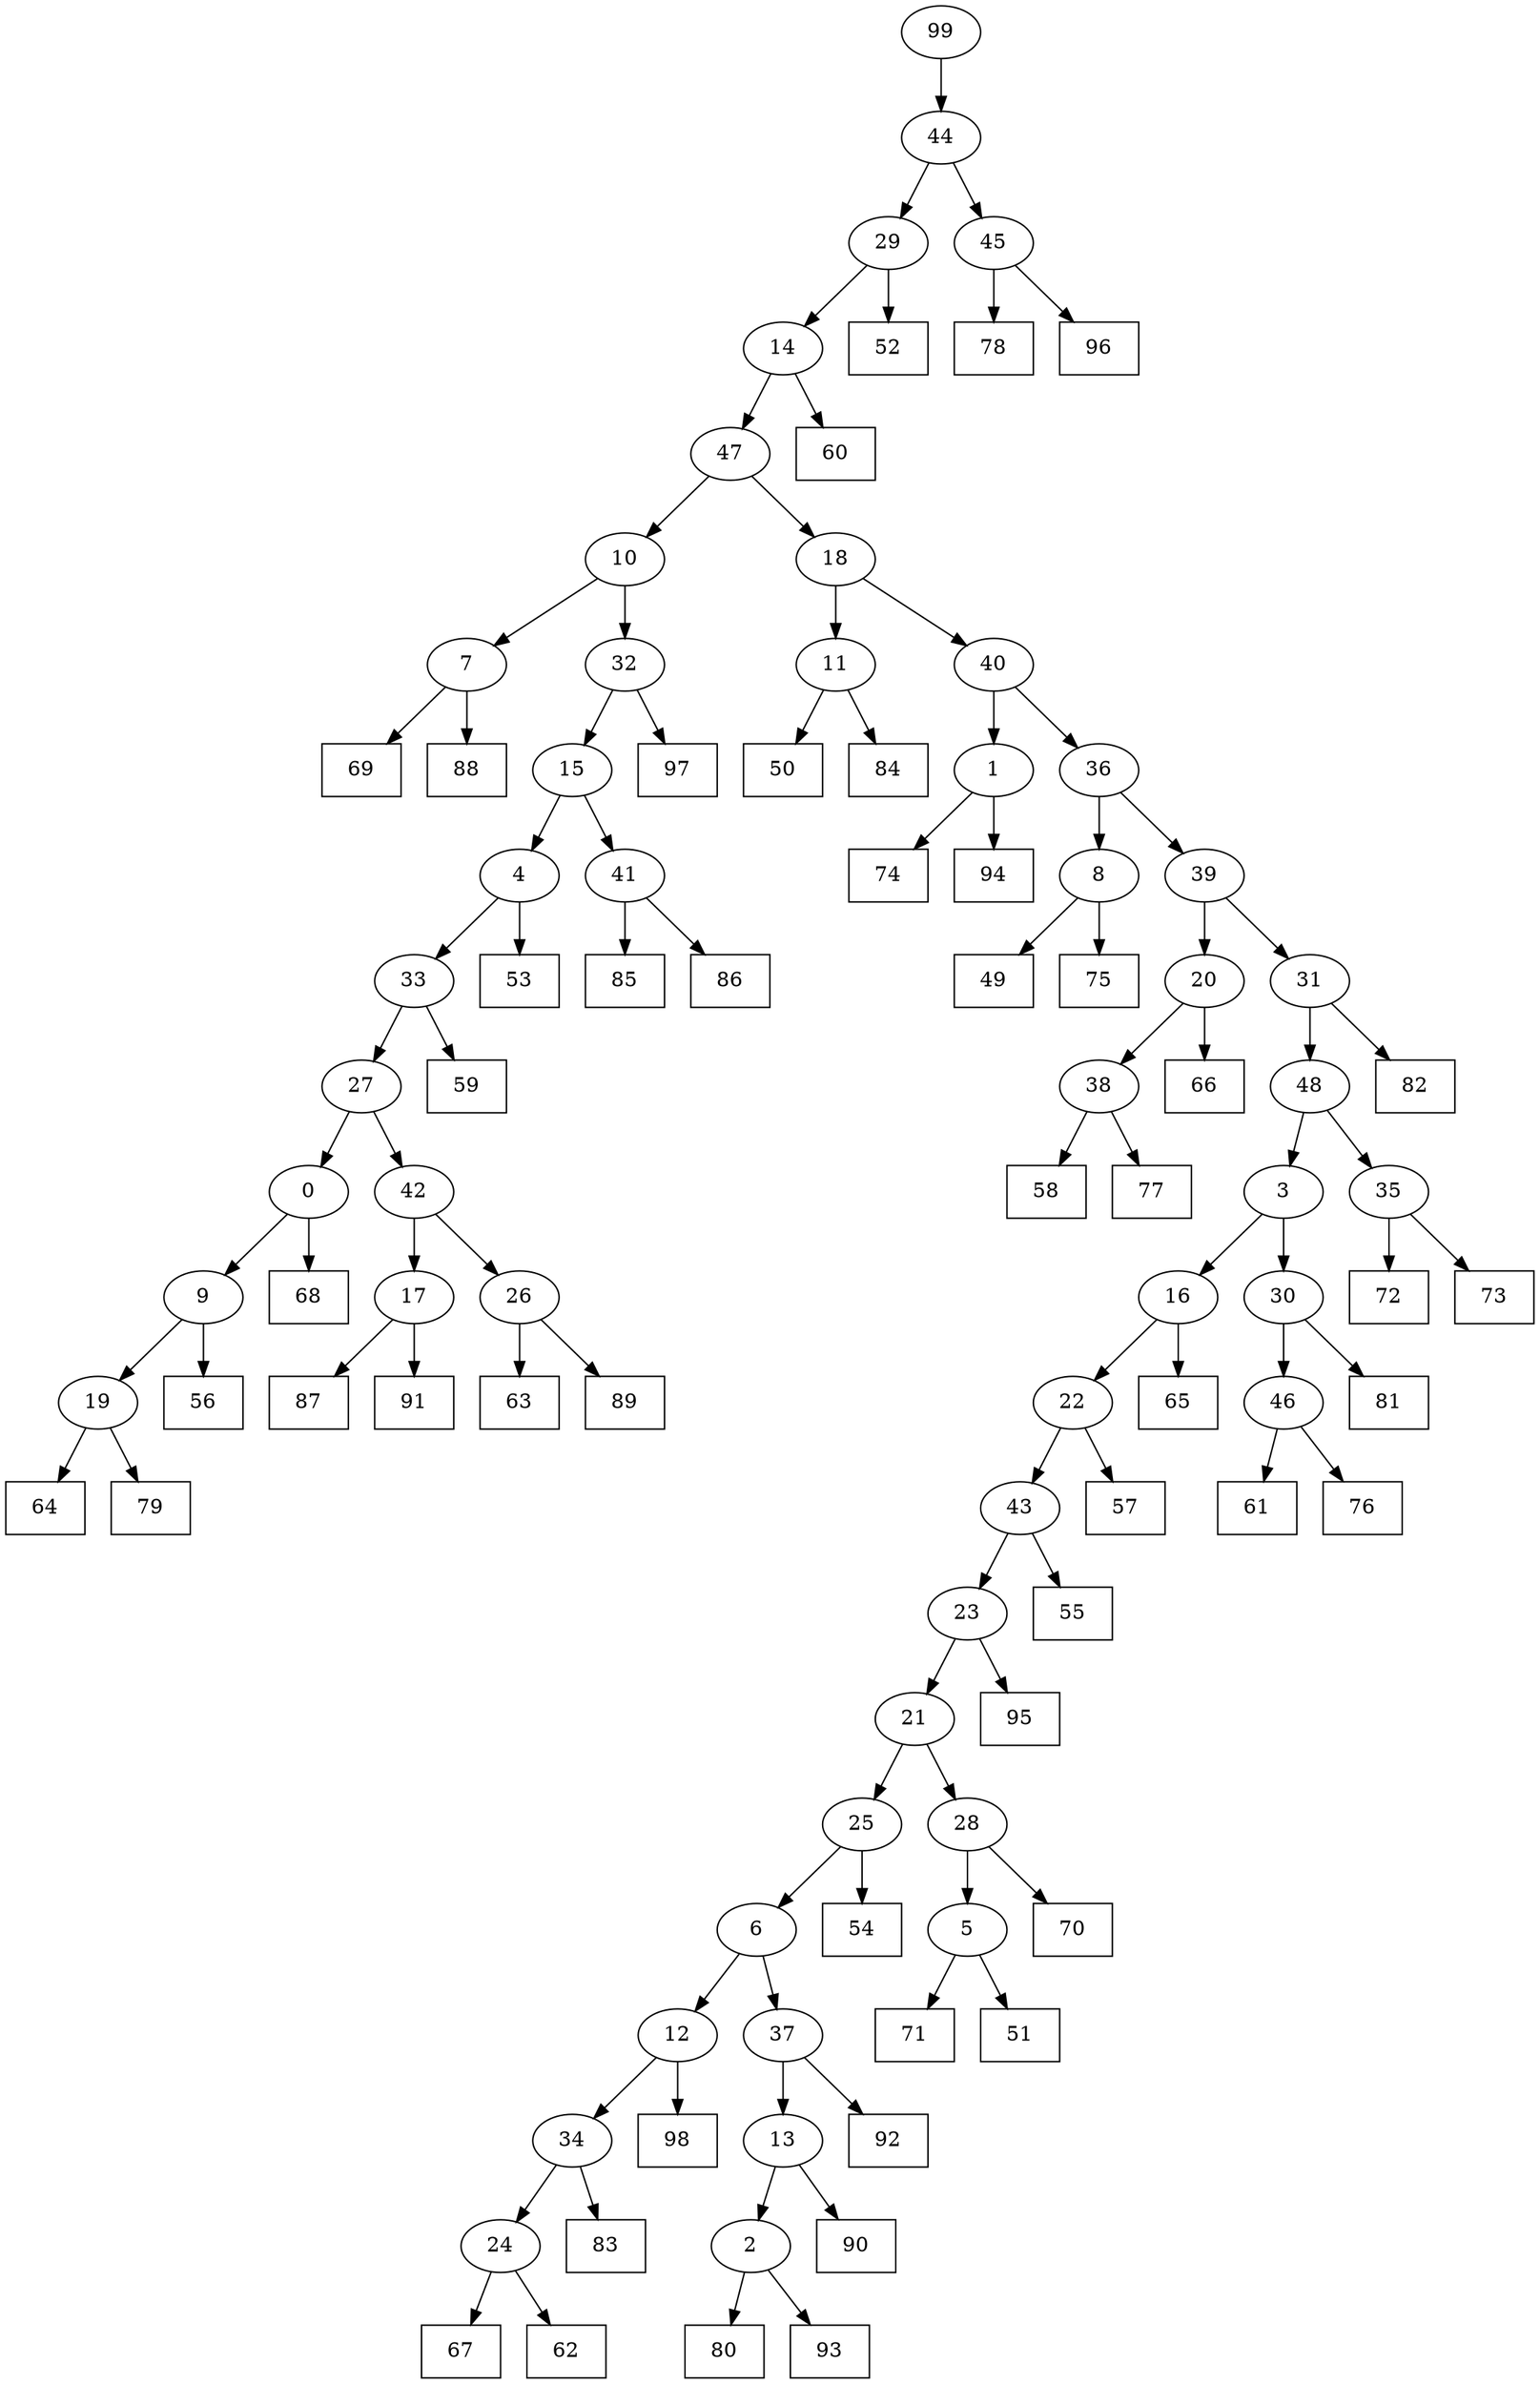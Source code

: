 digraph G {
0[label="0"];
1[label="1"];
2[label="2"];
3[label="3"];
4[label="4"];
5[label="5"];
6[label="6"];
7[label="7"];
8[label="8"];
9[label="9"];
10[label="10"];
11[label="11"];
12[label="12"];
13[label="13"];
14[label="14"];
15[label="15"];
16[label="16"];
17[label="17"];
18[label="18"];
19[label="19"];
20[label="20"];
21[label="21"];
22[label="22"];
23[label="23"];
24[label="24"];
25[label="25"];
26[label="26"];
27[label="27"];
28[label="28"];
29[label="29"];
30[label="30"];
31[label="31"];
32[label="32"];
33[label="33"];
34[label="34"];
35[label="35"];
36[label="36"];
37[label="37"];
38[label="38"];
39[label="39"];
40[label="40"];
41[label="41"];
42[label="42"];
43[label="43"];
44[label="44"];
45[label="45"];
46[label="46"];
47[label="47"];
48[label="48"];
49[shape=box,label="61"];
50[shape=box,label="80"];
51[shape=box,label="54"];
52[shape=box,label="64"];
53[shape=box,label="70"];
54[shape=box,label="66"];
55[shape=box,label="97"];
56[shape=box,label="58"];
57[shape=box,label="78"];
58[shape=box,label="65"];
59[shape=box,label="59"];
60[shape=box,label="53"];
61[shape=box,label="98"];
62[shape=box,label="55"];
63[shape=box,label="81"];
64[shape=box,label="72"];
65[shape=box,label="96"];
66[shape=box,label="69"];
67[shape=box,label="71"];
68[shape=box,label="95"];
69[shape=box,label="73"];
70[shape=box,label="87"];
71[shape=box,label="51"];
72[shape=box,label="63"];
73[shape=box,label="60"];
74[shape=box,label="56"];
75[shape=box,label="88"];
76[shape=box,label="49"];
77[shape=box,label="82"];
78[shape=box,label="74"];
79[shape=box,label="77"];
80[shape=box,label="90"];
81[shape=box,label="92"];
82[shape=box,label="67"];
83[shape=box,label="52"];
84[shape=box,label="57"];
85[shape=box,label="89"];
86[shape=box,label="79"];
87[shape=box,label="50"];
88[shape=box,label="83"];
89[shape=box,label="85"];
90[shape=box,label="84"];
91[shape=box,label="68"];
92[shape=box,label="94"];
93[shape=box,label="62"];
94[shape=box,label="93"];
95[shape=box,label="86"];
96[shape=box,label="75"];
97[shape=box,label="76"];
98[shape=box,label="91"];
99[label="99"];
5->71 ;
2->50 ;
46->97 ;
1->78 ;
17->70 ;
2->94 ;
16->58 ;
23->68 ;
19->52 ;
28->53 ;
8->96 ;
34->88 ;
7->66 ;
11->87 ;
24->93 ;
45->65 ;
9->19 ;
42->17 ;
17->98 ;
9->74 ;
8->76 ;
32->55 ;
38->56 ;
31->77 ;
13->2 ;
6->37 ;
37->81 ;
36->8 ;
21->28 ;
27->42 ;
11->90 ;
29->83 ;
0->91 ;
37->13 ;
13->80 ;
14->47 ;
25->51 ;
24->82 ;
38->79 ;
20->38 ;
35->64 ;
14->73 ;
22->43 ;
42->26 ;
4->33 ;
33->59 ;
39->31 ;
31->48 ;
41->89 ;
22->84 ;
20->54 ;
3->30 ;
30->63 ;
43->62 ;
7->75 ;
19->86 ;
44->29 ;
29->14 ;
15->41 ;
41->95 ;
12->61 ;
26->85 ;
4->60 ;
18->11 ;
18->40 ;
47->10 ;
40->36 ;
10->7 ;
36->39 ;
39->20 ;
3->16 ;
43->23 ;
23->21 ;
10->32 ;
32->15 ;
44->45 ;
45->57 ;
99->44 ;
48->35 ;
35->69 ;
12->34 ;
34->24 ;
26->72 ;
0->9 ;
28->5 ;
5->67 ;
16->22 ;
25->6 ;
6->12 ;
21->25 ;
30->46 ;
46->49 ;
15->4 ;
48->3 ;
40->1 ;
1->92 ;
47->18 ;
33->27 ;
27->0 ;
}
